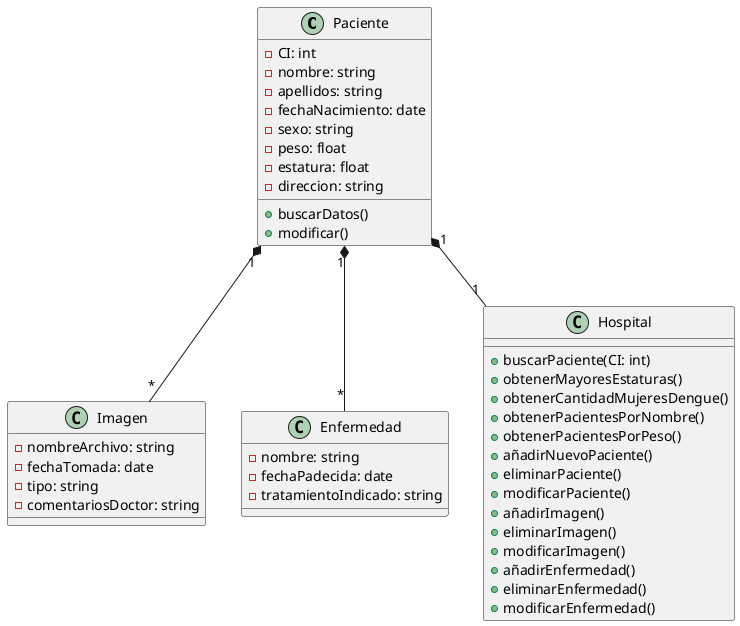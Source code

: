 ﻿@startuml
class Paciente {
  - CI: int
  - nombre: string
  - apellidos: string
  - fechaNacimiento: date
  - sexo: string
  - peso: float
  - estatura: float
  - direccion: string
  + buscarDatos()
  + modificar()
}

class Imagen {
  - nombreArchivo: string
  - fechaTomada: date
  - tipo: string
  - comentariosDoctor: string
}

class Enfermedad {
  - nombre: string
  - fechaPadecida: date
  - tratamientoIndicado: string
}

class Hospital {
  + buscarPaciente(CI: int)
  + obtenerMayoresEstaturas()
  + obtenerCantidadMujeresDengue()
  + obtenerPacientesPorNombre()
  + obtenerPacientesPorPeso()
  + añadirNuevoPaciente()
  + eliminarPaciente()
  + modificarPaciente()
  + añadirImagen()
  + eliminarImagen()
  + modificarImagen()
  + añadirEnfermedad()
  + eliminarEnfermedad()
  + modificarEnfermedad()
}

Paciente "1" *-- "*" Imagen
Paciente "1" *-- "*" Enfermedad
Paciente "1" *-- "1" Hospital

@enduml
